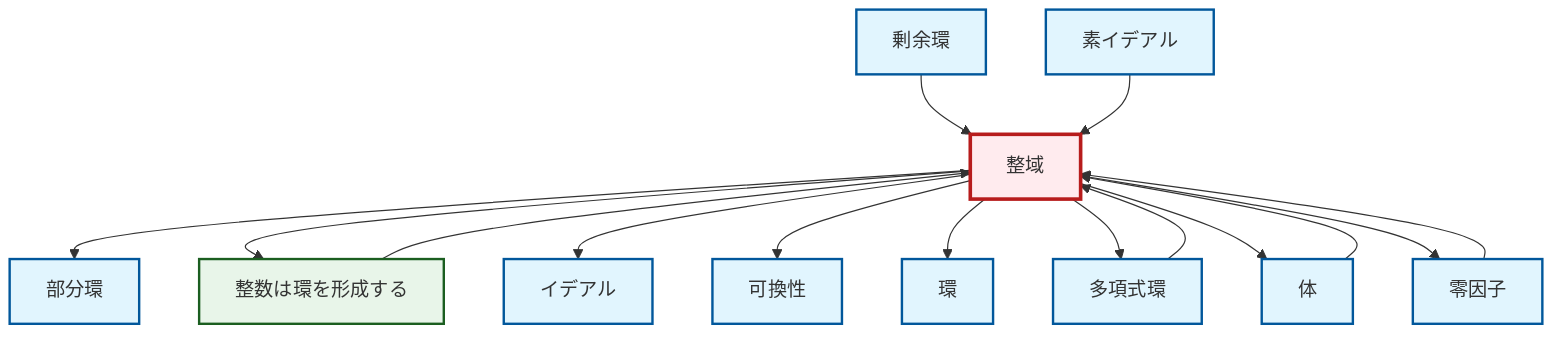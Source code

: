 graph TD
    classDef definition fill:#e1f5fe,stroke:#01579b,stroke-width:2px
    classDef theorem fill:#f3e5f5,stroke:#4a148c,stroke-width:2px
    classDef axiom fill:#fff3e0,stroke:#e65100,stroke-width:2px
    classDef example fill:#e8f5e9,stroke:#1b5e20,stroke-width:2px
    classDef current fill:#ffebee,stroke:#b71c1c,stroke-width:3px
    def-prime-ideal["素イデアル"]:::definition
    def-integral-domain["整域"]:::definition
    def-commutativity["可換性"]:::definition
    ex-integers-ring["整数は環を形成する"]:::example
    def-zero-divisor["零因子"]:::definition
    def-subring["部分環"]:::definition
    def-field["体"]:::definition
    def-ideal["イデアル"]:::definition
    def-quotient-ring["剰余環"]:::definition
    def-ring["環"]:::definition
    def-polynomial-ring["多項式環"]:::definition
    def-polynomial-ring --> def-integral-domain
    def-zero-divisor --> def-integral-domain
    def-integral-domain --> def-subring
    def-field --> def-integral-domain
    ex-integers-ring --> def-integral-domain
    def-quotient-ring --> def-integral-domain
    def-integral-domain --> ex-integers-ring
    def-integral-domain --> def-ideal
    def-integral-domain --> def-commutativity
    def-integral-domain --> def-ring
    def-integral-domain --> def-polynomial-ring
    def-integral-domain --> def-field
    def-prime-ideal --> def-integral-domain
    def-integral-domain --> def-zero-divisor
    class def-integral-domain current